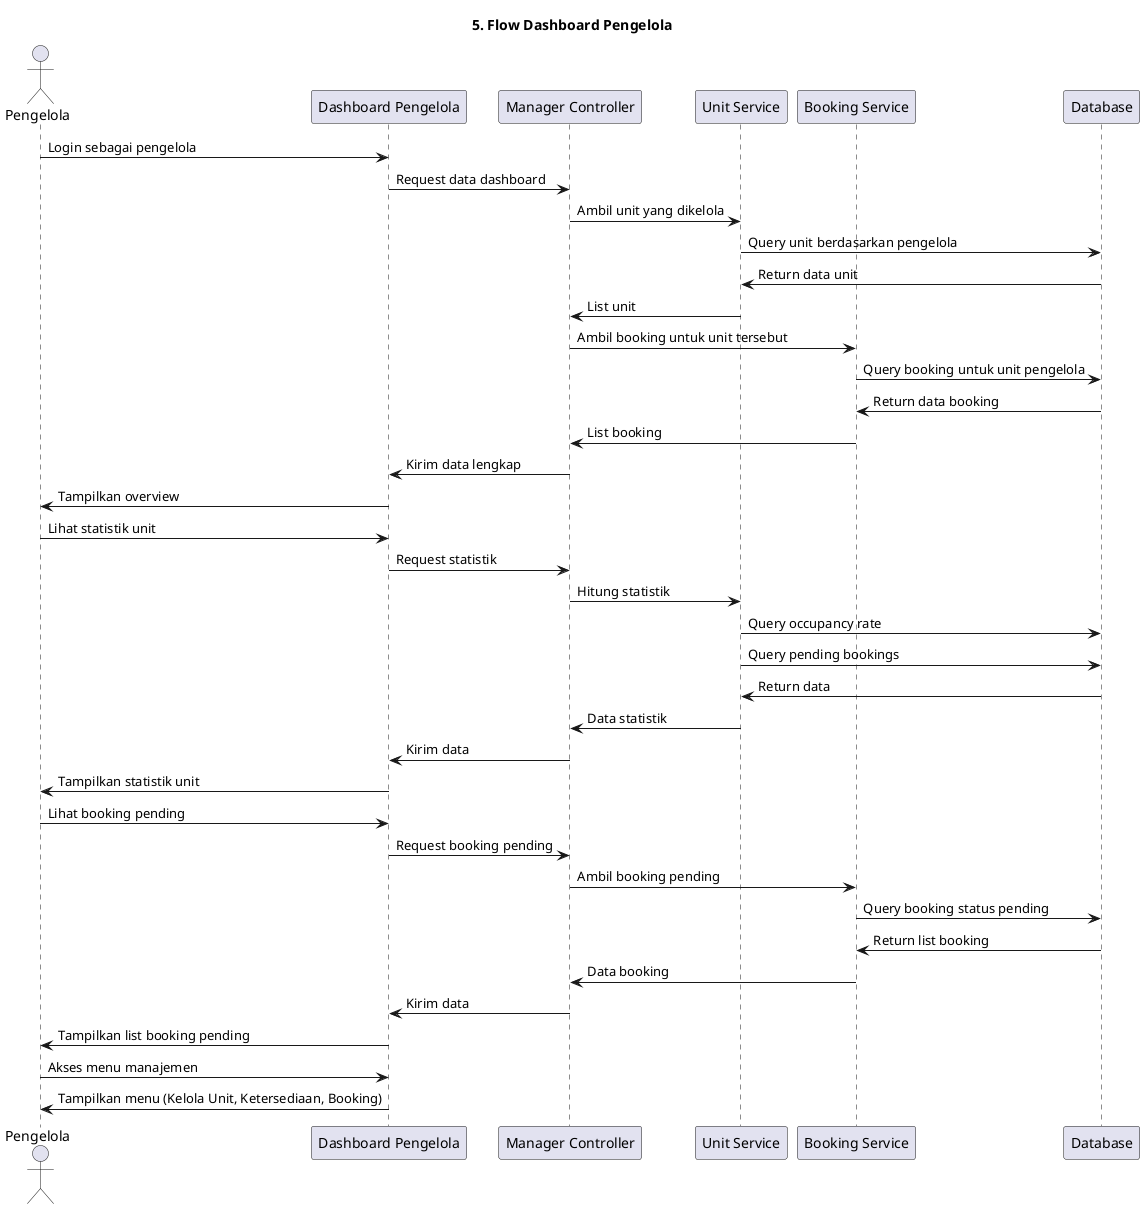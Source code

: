 @startuml 5_Flow_Dashboard_Pengelola
title 5. Flow Dashboard Pengelola

actor Pengelola
participant "Dashboard Pengelola" as Dashboard
participant "Manager Controller" as Ctrl
participant "Unit Service" as UnitSvc
participant "Booking Service" as BookSvc
participant Database as DB

Pengelola -> Dashboard: Login sebagai pengelola
Dashboard -> Ctrl: Request data dashboard

Ctrl -> UnitSvc: Ambil unit yang dikelola
UnitSvc -> DB: Query unit berdasarkan pengelola
DB -> UnitSvc: Return data unit
UnitSvc -> Ctrl: List unit

Ctrl -> BookSvc: Ambil booking untuk unit tersebut
BookSvc -> DB: Query booking untuk unit pengelola
DB -> BookSvc: Return data booking
BookSvc -> Ctrl: List booking

Ctrl -> Dashboard: Kirim data lengkap
Dashboard -> Pengelola: Tampilkan overview

Pengelola -> Dashboard: Lihat statistik unit
Dashboard -> Ctrl: Request statistik
Ctrl -> UnitSvc: Hitung statistik
UnitSvc -> DB: Query occupancy rate
UnitSvc -> DB: Query pending bookings
DB -> UnitSvc: Return data
UnitSvc -> Ctrl: Data statistik
Ctrl -> Dashboard: Kirim data
Dashboard -> Pengelola: Tampilkan statistik unit

Pengelola -> Dashboard: Lihat booking pending
Dashboard -> Ctrl: Request booking pending
Ctrl -> BookSvc: Ambil booking pending
BookSvc -> DB: Query booking status pending
DB -> BookSvc: Return list booking
BookSvc -> Ctrl: Data booking
Ctrl -> Dashboard: Kirim data
Dashboard -> Pengelola: Tampilkan list booking pending

Pengelola -> Dashboard: Akses menu manajemen
Dashboard -> Pengelola: Tampilkan menu (Kelola Unit, Ketersediaan, Booking)

@enduml